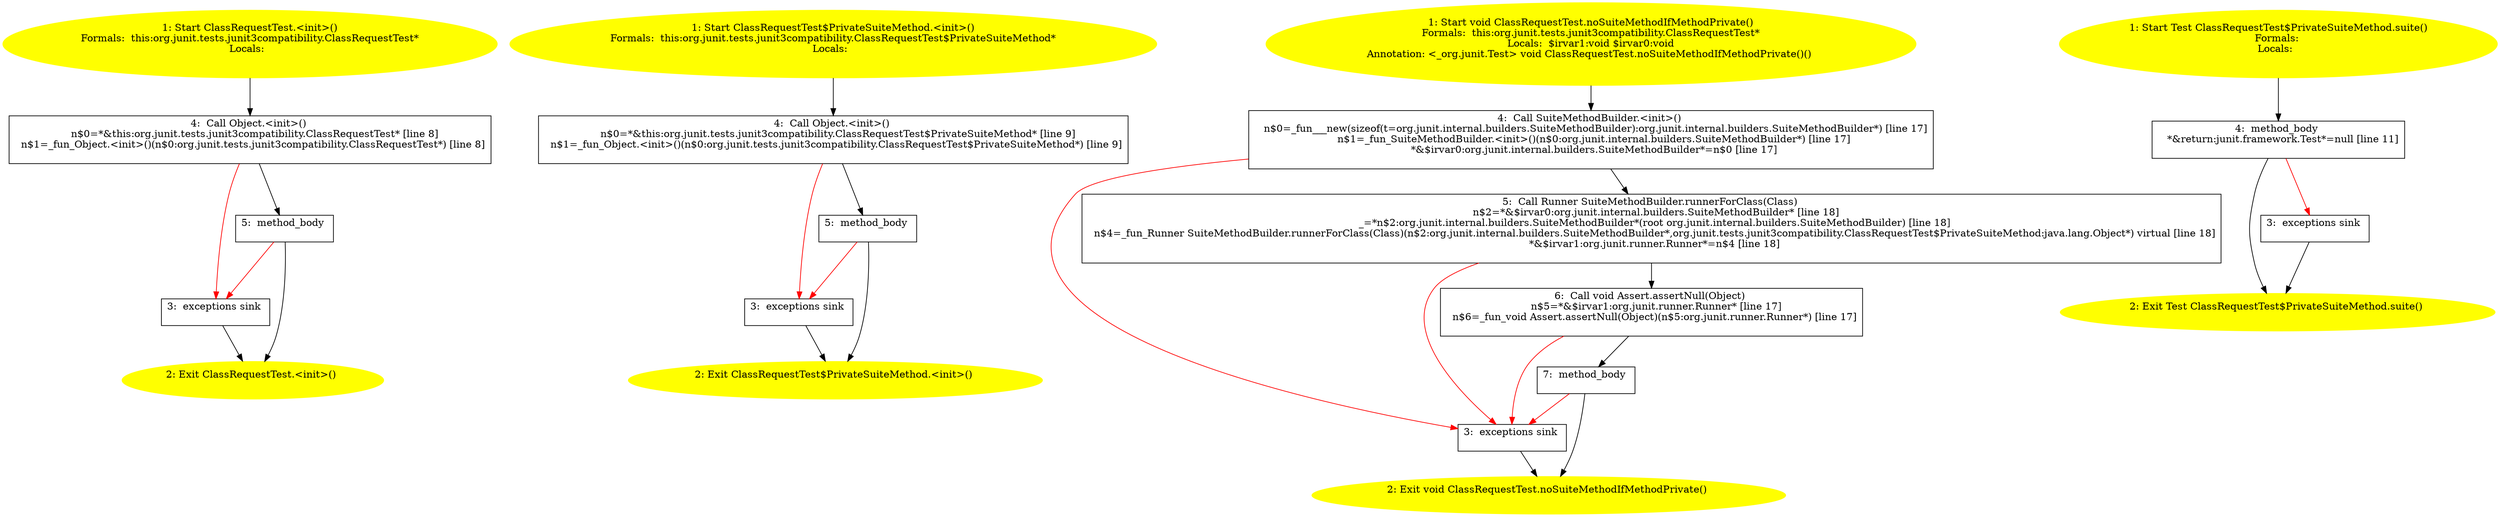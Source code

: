 /* @generated */
digraph cfg {
"org.junit.tests.junit3compatibility.ClassRequestTest.<init>().105f288a56cd27c8c5226f7590559e55_1" [label="1: Start ClassRequestTest.<init>()\nFormals:  this:org.junit.tests.junit3compatibility.ClassRequestTest*\nLocals:  \n  " color=yellow style=filled]
	

	 "org.junit.tests.junit3compatibility.ClassRequestTest.<init>().105f288a56cd27c8c5226f7590559e55_1" -> "org.junit.tests.junit3compatibility.ClassRequestTest.<init>().105f288a56cd27c8c5226f7590559e55_4" ;
"org.junit.tests.junit3compatibility.ClassRequestTest.<init>().105f288a56cd27c8c5226f7590559e55_2" [label="2: Exit ClassRequestTest.<init>() \n  " color=yellow style=filled]
	

"org.junit.tests.junit3compatibility.ClassRequestTest.<init>().105f288a56cd27c8c5226f7590559e55_3" [label="3:  exceptions sink \n  " shape="box"]
	

	 "org.junit.tests.junit3compatibility.ClassRequestTest.<init>().105f288a56cd27c8c5226f7590559e55_3" -> "org.junit.tests.junit3compatibility.ClassRequestTest.<init>().105f288a56cd27c8c5226f7590559e55_2" ;
"org.junit.tests.junit3compatibility.ClassRequestTest.<init>().105f288a56cd27c8c5226f7590559e55_4" [label="4:  Call Object.<init>() \n   n$0=*&this:org.junit.tests.junit3compatibility.ClassRequestTest* [line 8]\n  n$1=_fun_Object.<init>()(n$0:org.junit.tests.junit3compatibility.ClassRequestTest*) [line 8]\n " shape="box"]
	

	 "org.junit.tests.junit3compatibility.ClassRequestTest.<init>().105f288a56cd27c8c5226f7590559e55_4" -> "org.junit.tests.junit3compatibility.ClassRequestTest.<init>().105f288a56cd27c8c5226f7590559e55_5" ;
	 "org.junit.tests.junit3compatibility.ClassRequestTest.<init>().105f288a56cd27c8c5226f7590559e55_4" -> "org.junit.tests.junit3compatibility.ClassRequestTest.<init>().105f288a56cd27c8c5226f7590559e55_3" [color="red" ];
"org.junit.tests.junit3compatibility.ClassRequestTest.<init>().105f288a56cd27c8c5226f7590559e55_5" [label="5:  method_body \n  " shape="box"]
	

	 "org.junit.tests.junit3compatibility.ClassRequestTest.<init>().105f288a56cd27c8c5226f7590559e55_5" -> "org.junit.tests.junit3compatibility.ClassRequestTest.<init>().105f288a56cd27c8c5226f7590559e55_2" ;
	 "org.junit.tests.junit3compatibility.ClassRequestTest.<init>().105f288a56cd27c8c5226f7590559e55_5" -> "org.junit.tests.junit3compatibility.ClassRequestTest.<init>().105f288a56cd27c8c5226f7590559e55_3" [color="red" ];
"org.junit.tests.junit3compatibility.ClassRequestTest$PrivateSuiteMethod.<init>().8bc91574fb619ef70ce95cd2b6914728_1" [label="1: Start ClassRequestTest$PrivateSuiteMethod.<init>()\nFormals:  this:org.junit.tests.junit3compatibility.ClassRequestTest$PrivateSuiteMethod*\nLocals:  \n  " color=yellow style=filled]
	

	 "org.junit.tests.junit3compatibility.ClassRequestTest$PrivateSuiteMethod.<init>().8bc91574fb619ef70ce95cd2b6914728_1" -> "org.junit.tests.junit3compatibility.ClassRequestTest$PrivateSuiteMethod.<init>().8bc91574fb619ef70ce95cd2b6914728_4" ;
"org.junit.tests.junit3compatibility.ClassRequestTest$PrivateSuiteMethod.<init>().8bc91574fb619ef70ce95cd2b6914728_2" [label="2: Exit ClassRequestTest$PrivateSuiteMethod.<init>() \n  " color=yellow style=filled]
	

"org.junit.tests.junit3compatibility.ClassRequestTest$PrivateSuiteMethod.<init>().8bc91574fb619ef70ce95cd2b6914728_3" [label="3:  exceptions sink \n  " shape="box"]
	

	 "org.junit.tests.junit3compatibility.ClassRequestTest$PrivateSuiteMethod.<init>().8bc91574fb619ef70ce95cd2b6914728_3" -> "org.junit.tests.junit3compatibility.ClassRequestTest$PrivateSuiteMethod.<init>().8bc91574fb619ef70ce95cd2b6914728_2" ;
"org.junit.tests.junit3compatibility.ClassRequestTest$PrivateSuiteMethod.<init>().8bc91574fb619ef70ce95cd2b6914728_4" [label="4:  Call Object.<init>() \n   n$0=*&this:org.junit.tests.junit3compatibility.ClassRequestTest$PrivateSuiteMethod* [line 9]\n  n$1=_fun_Object.<init>()(n$0:org.junit.tests.junit3compatibility.ClassRequestTest$PrivateSuiteMethod*) [line 9]\n " shape="box"]
	

	 "org.junit.tests.junit3compatibility.ClassRequestTest$PrivateSuiteMethod.<init>().8bc91574fb619ef70ce95cd2b6914728_4" -> "org.junit.tests.junit3compatibility.ClassRequestTest$PrivateSuiteMethod.<init>().8bc91574fb619ef70ce95cd2b6914728_5" ;
	 "org.junit.tests.junit3compatibility.ClassRequestTest$PrivateSuiteMethod.<init>().8bc91574fb619ef70ce95cd2b6914728_4" -> "org.junit.tests.junit3compatibility.ClassRequestTest$PrivateSuiteMethod.<init>().8bc91574fb619ef70ce95cd2b6914728_3" [color="red" ];
"org.junit.tests.junit3compatibility.ClassRequestTest$PrivateSuiteMethod.<init>().8bc91574fb619ef70ce95cd2b6914728_5" [label="5:  method_body \n  " shape="box"]
	

	 "org.junit.tests.junit3compatibility.ClassRequestTest$PrivateSuiteMethod.<init>().8bc91574fb619ef70ce95cd2b6914728_5" -> "org.junit.tests.junit3compatibility.ClassRequestTest$PrivateSuiteMethod.<init>().8bc91574fb619ef70ce95cd2b6914728_2" ;
	 "org.junit.tests.junit3compatibility.ClassRequestTest$PrivateSuiteMethod.<init>().8bc91574fb619ef70ce95cd2b6914728_5" -> "org.junit.tests.junit3compatibility.ClassRequestTest$PrivateSuiteMethod.<init>().8bc91574fb619ef70ce95cd2b6914728_3" [color="red" ];
"org.junit.tests.junit3compatibility.ClassRequestTest.noSuiteMethodIfMethodPrivate():void.08ef1ab16ed7c05c2c01a8326ec1c150_1" [label="1: Start void ClassRequestTest.noSuiteMethodIfMethodPrivate()\nFormals:  this:org.junit.tests.junit3compatibility.ClassRequestTest*\nLocals:  $irvar1:void $irvar0:void\nAnnotation: <_org.junit.Test> void ClassRequestTest.noSuiteMethodIfMethodPrivate()() \n  " color=yellow style=filled]
	

	 "org.junit.tests.junit3compatibility.ClassRequestTest.noSuiteMethodIfMethodPrivate():void.08ef1ab16ed7c05c2c01a8326ec1c150_1" -> "org.junit.tests.junit3compatibility.ClassRequestTest.noSuiteMethodIfMethodPrivate():void.08ef1ab16ed7c05c2c01a8326ec1c150_4" ;
"org.junit.tests.junit3compatibility.ClassRequestTest.noSuiteMethodIfMethodPrivate():void.08ef1ab16ed7c05c2c01a8326ec1c150_2" [label="2: Exit void ClassRequestTest.noSuiteMethodIfMethodPrivate() \n  " color=yellow style=filled]
	

"org.junit.tests.junit3compatibility.ClassRequestTest.noSuiteMethodIfMethodPrivate():void.08ef1ab16ed7c05c2c01a8326ec1c150_3" [label="3:  exceptions sink \n  " shape="box"]
	

	 "org.junit.tests.junit3compatibility.ClassRequestTest.noSuiteMethodIfMethodPrivate():void.08ef1ab16ed7c05c2c01a8326ec1c150_3" -> "org.junit.tests.junit3compatibility.ClassRequestTest.noSuiteMethodIfMethodPrivate():void.08ef1ab16ed7c05c2c01a8326ec1c150_2" ;
"org.junit.tests.junit3compatibility.ClassRequestTest.noSuiteMethodIfMethodPrivate():void.08ef1ab16ed7c05c2c01a8326ec1c150_4" [label="4:  Call SuiteMethodBuilder.<init>() \n   n$0=_fun___new(sizeof(t=org.junit.internal.builders.SuiteMethodBuilder):org.junit.internal.builders.SuiteMethodBuilder*) [line 17]\n  n$1=_fun_SuiteMethodBuilder.<init>()(n$0:org.junit.internal.builders.SuiteMethodBuilder*) [line 17]\n  *&$irvar0:org.junit.internal.builders.SuiteMethodBuilder*=n$0 [line 17]\n " shape="box"]
	

	 "org.junit.tests.junit3compatibility.ClassRequestTest.noSuiteMethodIfMethodPrivate():void.08ef1ab16ed7c05c2c01a8326ec1c150_4" -> "org.junit.tests.junit3compatibility.ClassRequestTest.noSuiteMethodIfMethodPrivate():void.08ef1ab16ed7c05c2c01a8326ec1c150_5" ;
	 "org.junit.tests.junit3compatibility.ClassRequestTest.noSuiteMethodIfMethodPrivate():void.08ef1ab16ed7c05c2c01a8326ec1c150_4" -> "org.junit.tests.junit3compatibility.ClassRequestTest.noSuiteMethodIfMethodPrivate():void.08ef1ab16ed7c05c2c01a8326ec1c150_3" [color="red" ];
"org.junit.tests.junit3compatibility.ClassRequestTest.noSuiteMethodIfMethodPrivate():void.08ef1ab16ed7c05c2c01a8326ec1c150_5" [label="5:  Call Runner SuiteMethodBuilder.runnerForClass(Class) \n   n$2=*&$irvar0:org.junit.internal.builders.SuiteMethodBuilder* [line 18]\n  _=*n$2:org.junit.internal.builders.SuiteMethodBuilder*(root org.junit.internal.builders.SuiteMethodBuilder) [line 18]\n  n$4=_fun_Runner SuiteMethodBuilder.runnerForClass(Class)(n$2:org.junit.internal.builders.SuiteMethodBuilder*,org.junit.tests.junit3compatibility.ClassRequestTest$PrivateSuiteMethod:java.lang.Object*) virtual [line 18]\n  *&$irvar1:org.junit.runner.Runner*=n$4 [line 18]\n " shape="box"]
	

	 "org.junit.tests.junit3compatibility.ClassRequestTest.noSuiteMethodIfMethodPrivate():void.08ef1ab16ed7c05c2c01a8326ec1c150_5" -> "org.junit.tests.junit3compatibility.ClassRequestTest.noSuiteMethodIfMethodPrivate():void.08ef1ab16ed7c05c2c01a8326ec1c150_6" ;
	 "org.junit.tests.junit3compatibility.ClassRequestTest.noSuiteMethodIfMethodPrivate():void.08ef1ab16ed7c05c2c01a8326ec1c150_5" -> "org.junit.tests.junit3compatibility.ClassRequestTest.noSuiteMethodIfMethodPrivate():void.08ef1ab16ed7c05c2c01a8326ec1c150_3" [color="red" ];
"org.junit.tests.junit3compatibility.ClassRequestTest.noSuiteMethodIfMethodPrivate():void.08ef1ab16ed7c05c2c01a8326ec1c150_6" [label="6:  Call void Assert.assertNull(Object) \n   n$5=*&$irvar1:org.junit.runner.Runner* [line 17]\n  n$6=_fun_void Assert.assertNull(Object)(n$5:org.junit.runner.Runner*) [line 17]\n " shape="box"]
	

	 "org.junit.tests.junit3compatibility.ClassRequestTest.noSuiteMethodIfMethodPrivate():void.08ef1ab16ed7c05c2c01a8326ec1c150_6" -> "org.junit.tests.junit3compatibility.ClassRequestTest.noSuiteMethodIfMethodPrivate():void.08ef1ab16ed7c05c2c01a8326ec1c150_7" ;
	 "org.junit.tests.junit3compatibility.ClassRequestTest.noSuiteMethodIfMethodPrivate():void.08ef1ab16ed7c05c2c01a8326ec1c150_6" -> "org.junit.tests.junit3compatibility.ClassRequestTest.noSuiteMethodIfMethodPrivate():void.08ef1ab16ed7c05c2c01a8326ec1c150_3" [color="red" ];
"org.junit.tests.junit3compatibility.ClassRequestTest.noSuiteMethodIfMethodPrivate():void.08ef1ab16ed7c05c2c01a8326ec1c150_7" [label="7:  method_body \n  " shape="box"]
	

	 "org.junit.tests.junit3compatibility.ClassRequestTest.noSuiteMethodIfMethodPrivate():void.08ef1ab16ed7c05c2c01a8326ec1c150_7" -> "org.junit.tests.junit3compatibility.ClassRequestTest.noSuiteMethodIfMethodPrivate():void.08ef1ab16ed7c05c2c01a8326ec1c150_2" ;
	 "org.junit.tests.junit3compatibility.ClassRequestTest.noSuiteMethodIfMethodPrivate():void.08ef1ab16ed7c05c2c01a8326ec1c150_7" -> "org.junit.tests.junit3compatibility.ClassRequestTest.noSuiteMethodIfMethodPrivate():void.08ef1ab16ed7c05c2c01a8326ec1c150_3" [color="red" ];
"org.junit.tests.junit3compatibility.ClassRequestTest$PrivateSuiteMethod.suite():junit.framework.Test.9f2ec97b903b48974a340bcd129c2bca_1" [label="1: Start Test ClassRequestTest$PrivateSuiteMethod.suite()\nFormals: \nLocals:  \n  " color=yellow style=filled]
	

	 "org.junit.tests.junit3compatibility.ClassRequestTest$PrivateSuiteMethod.suite():junit.framework.Test.9f2ec97b903b48974a340bcd129c2bca_1" -> "org.junit.tests.junit3compatibility.ClassRequestTest$PrivateSuiteMethod.suite():junit.framework.Test.9f2ec97b903b48974a340bcd129c2bca_4" ;
"org.junit.tests.junit3compatibility.ClassRequestTest$PrivateSuiteMethod.suite():junit.framework.Test.9f2ec97b903b48974a340bcd129c2bca_2" [label="2: Exit Test ClassRequestTest$PrivateSuiteMethod.suite() \n  " color=yellow style=filled]
	

"org.junit.tests.junit3compatibility.ClassRequestTest$PrivateSuiteMethod.suite():junit.framework.Test.9f2ec97b903b48974a340bcd129c2bca_3" [label="3:  exceptions sink \n  " shape="box"]
	

	 "org.junit.tests.junit3compatibility.ClassRequestTest$PrivateSuiteMethod.suite():junit.framework.Test.9f2ec97b903b48974a340bcd129c2bca_3" -> "org.junit.tests.junit3compatibility.ClassRequestTest$PrivateSuiteMethod.suite():junit.framework.Test.9f2ec97b903b48974a340bcd129c2bca_2" ;
"org.junit.tests.junit3compatibility.ClassRequestTest$PrivateSuiteMethod.suite():junit.framework.Test.9f2ec97b903b48974a340bcd129c2bca_4" [label="4:  method_body \n   *&return:junit.framework.Test*=null [line 11]\n " shape="box"]
	

	 "org.junit.tests.junit3compatibility.ClassRequestTest$PrivateSuiteMethod.suite():junit.framework.Test.9f2ec97b903b48974a340bcd129c2bca_4" -> "org.junit.tests.junit3compatibility.ClassRequestTest$PrivateSuiteMethod.suite():junit.framework.Test.9f2ec97b903b48974a340bcd129c2bca_2" ;
	 "org.junit.tests.junit3compatibility.ClassRequestTest$PrivateSuiteMethod.suite():junit.framework.Test.9f2ec97b903b48974a340bcd129c2bca_4" -> "org.junit.tests.junit3compatibility.ClassRequestTest$PrivateSuiteMethod.suite():junit.framework.Test.9f2ec97b903b48974a340bcd129c2bca_3" [color="red" ];
}
